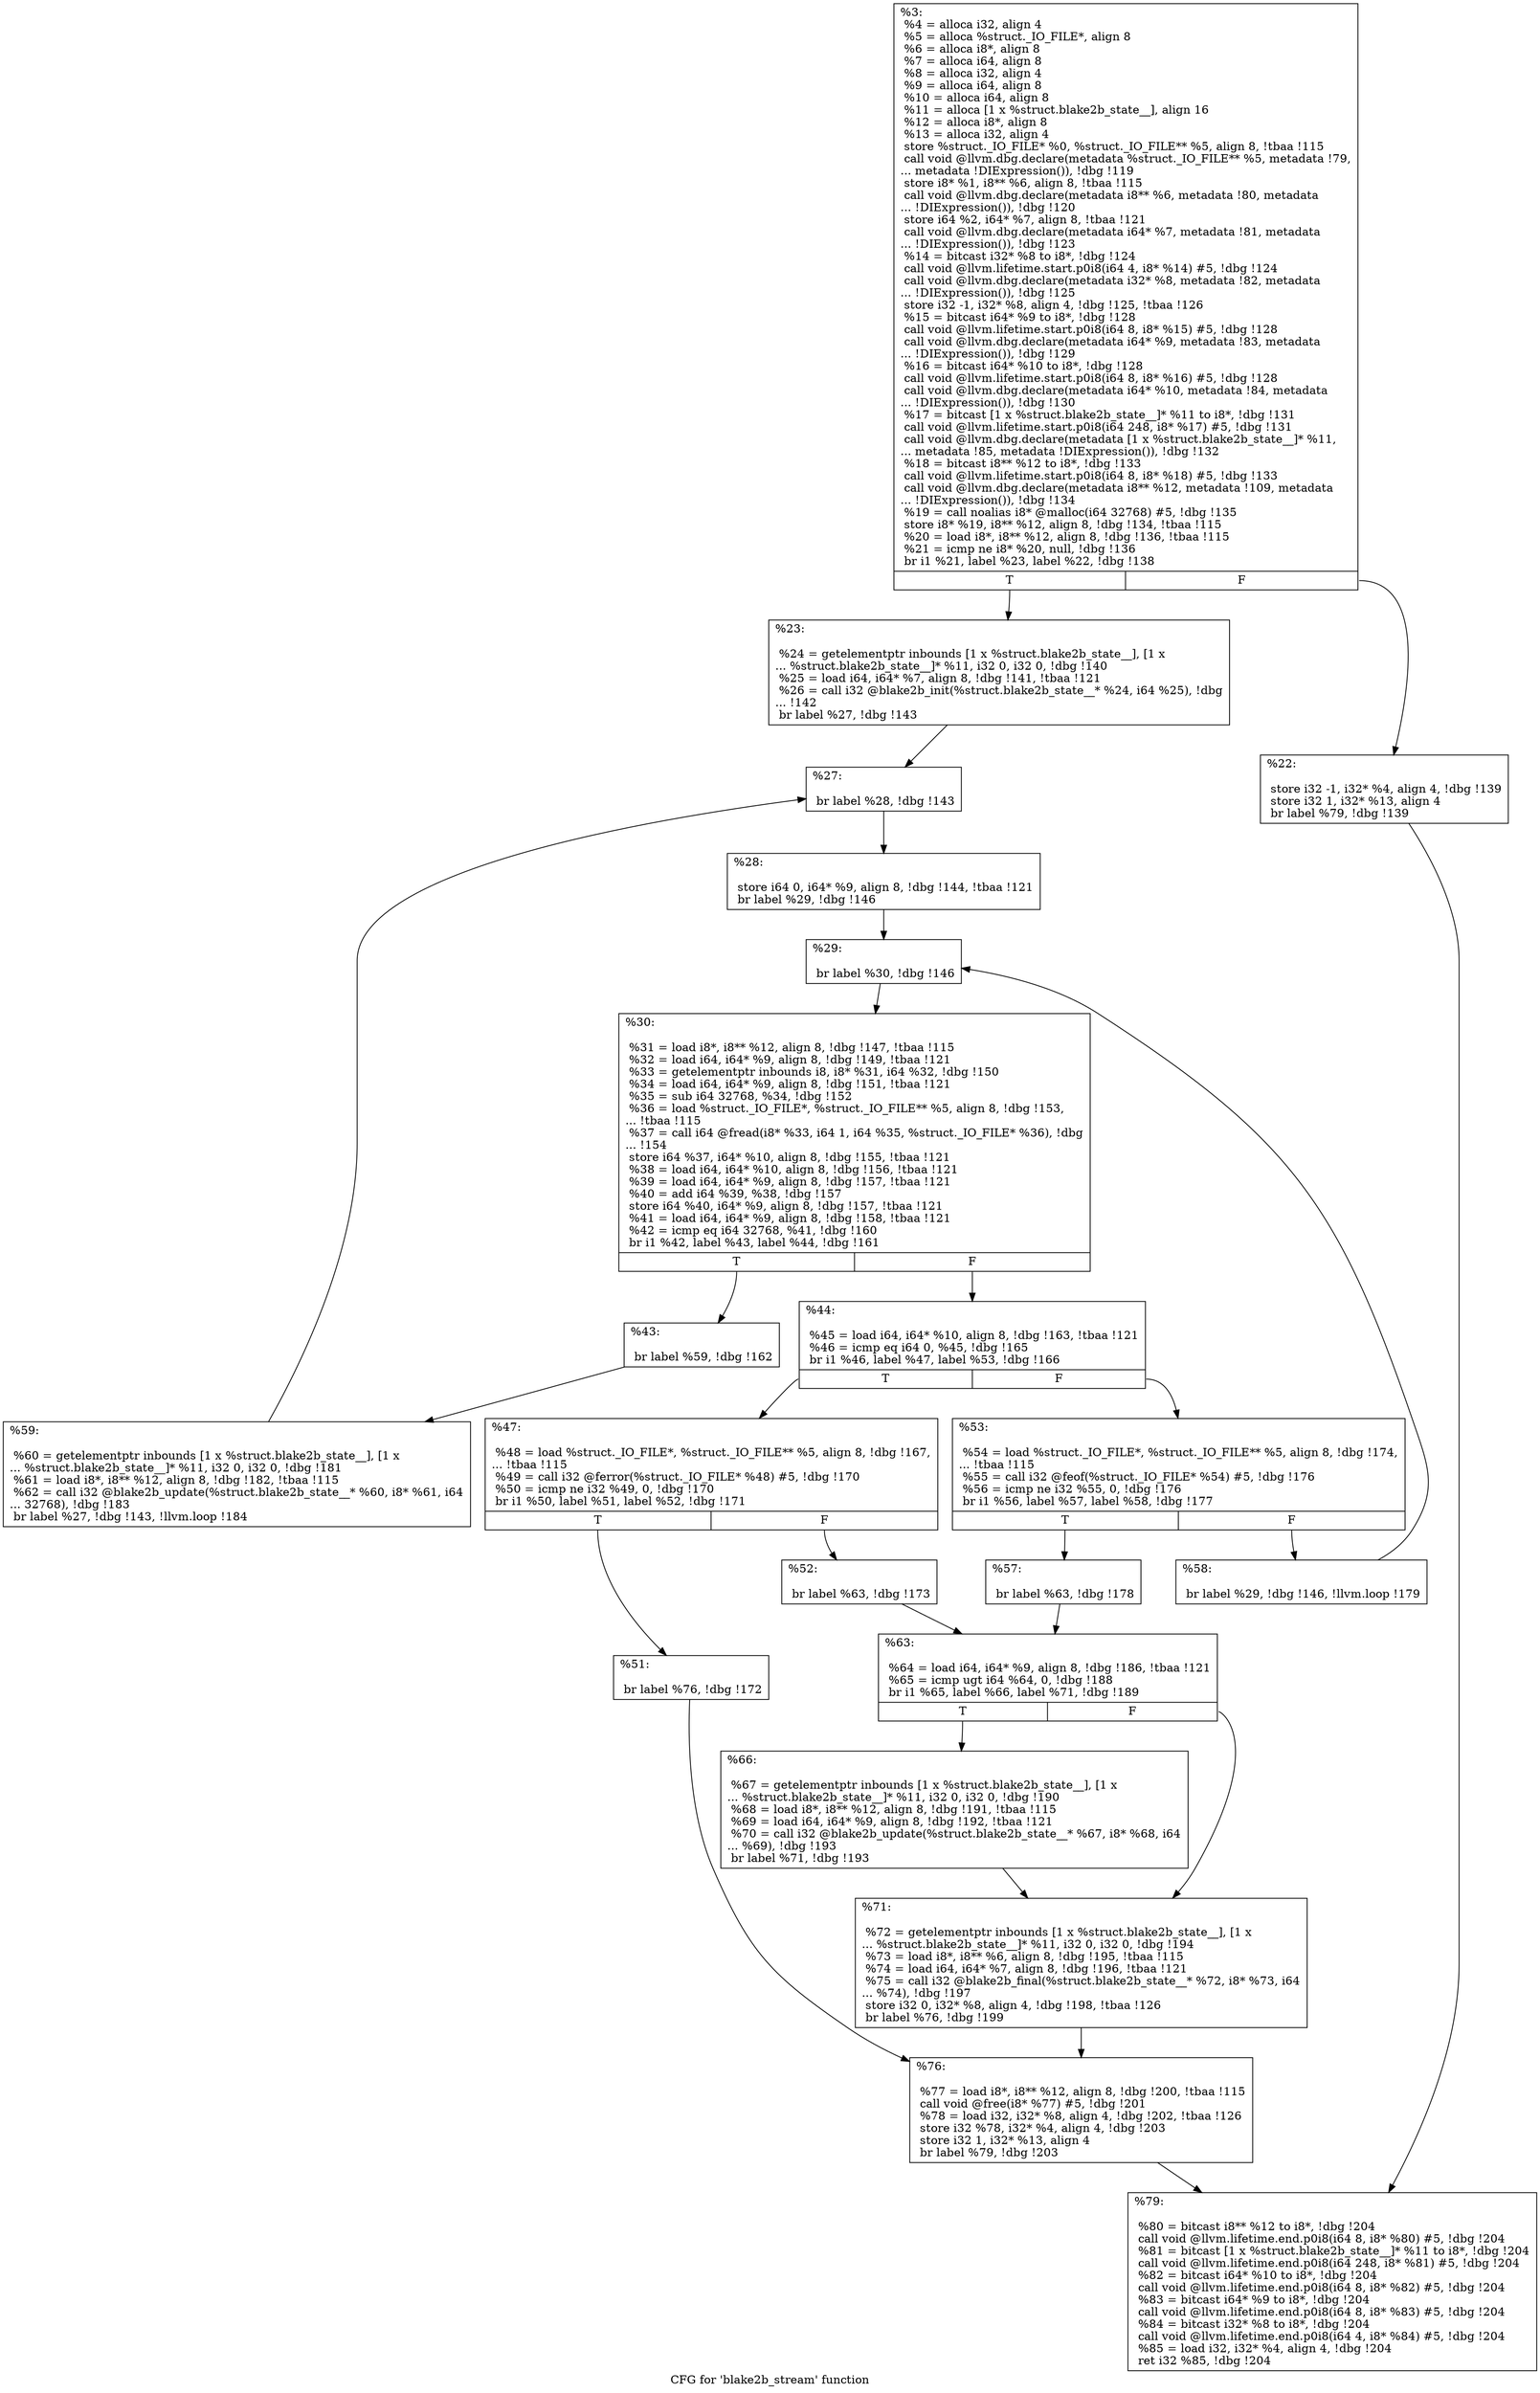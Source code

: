 digraph "CFG for 'blake2b_stream' function" {
	label="CFG for 'blake2b_stream' function";

	Node0x20559f0 [shape=record,label="{%3:\l  %4 = alloca i32, align 4\l  %5 = alloca %struct._IO_FILE*, align 8\l  %6 = alloca i8*, align 8\l  %7 = alloca i64, align 8\l  %8 = alloca i32, align 4\l  %9 = alloca i64, align 8\l  %10 = alloca i64, align 8\l  %11 = alloca [1 x %struct.blake2b_state__], align 16\l  %12 = alloca i8*, align 8\l  %13 = alloca i32, align 4\l  store %struct._IO_FILE* %0, %struct._IO_FILE** %5, align 8, !tbaa !115\l  call void @llvm.dbg.declare(metadata %struct._IO_FILE** %5, metadata !79,\l... metadata !DIExpression()), !dbg !119\l  store i8* %1, i8** %6, align 8, !tbaa !115\l  call void @llvm.dbg.declare(metadata i8** %6, metadata !80, metadata\l... !DIExpression()), !dbg !120\l  store i64 %2, i64* %7, align 8, !tbaa !121\l  call void @llvm.dbg.declare(metadata i64* %7, metadata !81, metadata\l... !DIExpression()), !dbg !123\l  %14 = bitcast i32* %8 to i8*, !dbg !124\l  call void @llvm.lifetime.start.p0i8(i64 4, i8* %14) #5, !dbg !124\l  call void @llvm.dbg.declare(metadata i32* %8, metadata !82, metadata\l... !DIExpression()), !dbg !125\l  store i32 -1, i32* %8, align 4, !dbg !125, !tbaa !126\l  %15 = bitcast i64* %9 to i8*, !dbg !128\l  call void @llvm.lifetime.start.p0i8(i64 8, i8* %15) #5, !dbg !128\l  call void @llvm.dbg.declare(metadata i64* %9, metadata !83, metadata\l... !DIExpression()), !dbg !129\l  %16 = bitcast i64* %10 to i8*, !dbg !128\l  call void @llvm.lifetime.start.p0i8(i64 8, i8* %16) #5, !dbg !128\l  call void @llvm.dbg.declare(metadata i64* %10, metadata !84, metadata\l... !DIExpression()), !dbg !130\l  %17 = bitcast [1 x %struct.blake2b_state__]* %11 to i8*, !dbg !131\l  call void @llvm.lifetime.start.p0i8(i64 248, i8* %17) #5, !dbg !131\l  call void @llvm.dbg.declare(metadata [1 x %struct.blake2b_state__]* %11,\l... metadata !85, metadata !DIExpression()), !dbg !132\l  %18 = bitcast i8** %12 to i8*, !dbg !133\l  call void @llvm.lifetime.start.p0i8(i64 8, i8* %18) #5, !dbg !133\l  call void @llvm.dbg.declare(metadata i8** %12, metadata !109, metadata\l... !DIExpression()), !dbg !134\l  %19 = call noalias i8* @malloc(i64 32768) #5, !dbg !135\l  store i8* %19, i8** %12, align 8, !dbg !134, !tbaa !115\l  %20 = load i8*, i8** %12, align 8, !dbg !136, !tbaa !115\l  %21 = icmp ne i8* %20, null, !dbg !136\l  br i1 %21, label %23, label %22, !dbg !138\l|{<s0>T|<s1>F}}"];
	Node0x20559f0:s0 -> Node0x20600b0;
	Node0x20559f0:s1 -> Node0x2060060;
	Node0x2060060 [shape=record,label="{%22:\l\l  store i32 -1, i32* %4, align 4, !dbg !139\l  store i32 1, i32* %13, align 4\l  br label %79, !dbg !139\l}"];
	Node0x2060060 -> Node0x2060650;
	Node0x20600b0 [shape=record,label="{%23:\l\l  %24 = getelementptr inbounds [1 x %struct.blake2b_state__], [1 x\l... %struct.blake2b_state__]* %11, i32 0, i32 0, !dbg !140\l  %25 = load i64, i64* %7, align 8, !dbg !141, !tbaa !121\l  %26 = call i32 @blake2b_init(%struct.blake2b_state__* %24, i64 %25), !dbg\l... !142\l  br label %27, !dbg !143\l}"];
	Node0x20600b0 -> Node0x2060100;
	Node0x2060100 [shape=record,label="{%27:\l\l  br label %28, !dbg !143\l}"];
	Node0x2060100 -> Node0x2060150;
	Node0x2060150 [shape=record,label="{%28:\l\l  store i64 0, i64* %9, align 8, !dbg !144, !tbaa !121\l  br label %29, !dbg !146\l}"];
	Node0x2060150 -> Node0x20601a0;
	Node0x20601a0 [shape=record,label="{%29:\l\l  br label %30, !dbg !146\l}"];
	Node0x20601a0 -> Node0x20601f0;
	Node0x20601f0 [shape=record,label="{%30:\l\l  %31 = load i8*, i8** %12, align 8, !dbg !147, !tbaa !115\l  %32 = load i64, i64* %9, align 8, !dbg !149, !tbaa !121\l  %33 = getelementptr inbounds i8, i8* %31, i64 %32, !dbg !150\l  %34 = load i64, i64* %9, align 8, !dbg !151, !tbaa !121\l  %35 = sub i64 32768, %34, !dbg !152\l  %36 = load %struct._IO_FILE*, %struct._IO_FILE** %5, align 8, !dbg !153,\l... !tbaa !115\l  %37 = call i64 @fread(i8* %33, i64 1, i64 %35, %struct._IO_FILE* %36), !dbg\l... !154\l  store i64 %37, i64* %10, align 8, !dbg !155, !tbaa !121\l  %38 = load i64, i64* %10, align 8, !dbg !156, !tbaa !121\l  %39 = load i64, i64* %9, align 8, !dbg !157, !tbaa !121\l  %40 = add i64 %39, %38, !dbg !157\l  store i64 %40, i64* %9, align 8, !dbg !157, !tbaa !121\l  %41 = load i64, i64* %9, align 8, !dbg !158, !tbaa !121\l  %42 = icmp eq i64 32768, %41, !dbg !160\l  br i1 %42, label %43, label %44, !dbg !161\l|{<s0>T|<s1>F}}"];
	Node0x20601f0:s0 -> Node0x2060240;
	Node0x20601f0:s1 -> Node0x2060290;
	Node0x2060240 [shape=record,label="{%43:\l\l  br label %59, !dbg !162\l}"];
	Node0x2060240 -> Node0x20604c0;
	Node0x2060290 [shape=record,label="{%44:\l\l  %45 = load i64, i64* %10, align 8, !dbg !163, !tbaa !121\l  %46 = icmp eq i64 0, %45, !dbg !165\l  br i1 %46, label %47, label %53, !dbg !166\l|{<s0>T|<s1>F}}"];
	Node0x2060290:s0 -> Node0x20602e0;
	Node0x2060290:s1 -> Node0x20603d0;
	Node0x20602e0 [shape=record,label="{%47:\l\l  %48 = load %struct._IO_FILE*, %struct._IO_FILE** %5, align 8, !dbg !167,\l... !tbaa !115\l  %49 = call i32 @ferror(%struct._IO_FILE* %48) #5, !dbg !170\l  %50 = icmp ne i32 %49, 0, !dbg !170\l  br i1 %50, label %51, label %52, !dbg !171\l|{<s0>T|<s1>F}}"];
	Node0x20602e0:s0 -> Node0x2060330;
	Node0x20602e0:s1 -> Node0x2060380;
	Node0x2060330 [shape=record,label="{%51:\l\l  br label %76, !dbg !172\l}"];
	Node0x2060330 -> Node0x2060600;
	Node0x2060380 [shape=record,label="{%52:\l\l  br label %63, !dbg !173\l}"];
	Node0x2060380 -> Node0x2060510;
	Node0x20603d0 [shape=record,label="{%53:\l\l  %54 = load %struct._IO_FILE*, %struct._IO_FILE** %5, align 8, !dbg !174,\l... !tbaa !115\l  %55 = call i32 @feof(%struct._IO_FILE* %54) #5, !dbg !176\l  %56 = icmp ne i32 %55, 0, !dbg !176\l  br i1 %56, label %57, label %58, !dbg !177\l|{<s0>T|<s1>F}}"];
	Node0x20603d0:s0 -> Node0x2060420;
	Node0x20603d0:s1 -> Node0x2060470;
	Node0x2060420 [shape=record,label="{%57:\l\l  br label %63, !dbg !178\l}"];
	Node0x2060420 -> Node0x2060510;
	Node0x2060470 [shape=record,label="{%58:\l\l  br label %29, !dbg !146, !llvm.loop !179\l}"];
	Node0x2060470 -> Node0x20601a0;
	Node0x20604c0 [shape=record,label="{%59:\l\l  %60 = getelementptr inbounds [1 x %struct.blake2b_state__], [1 x\l... %struct.blake2b_state__]* %11, i32 0, i32 0, !dbg !181\l  %61 = load i8*, i8** %12, align 8, !dbg !182, !tbaa !115\l  %62 = call i32 @blake2b_update(%struct.blake2b_state__* %60, i8* %61, i64\l... 32768), !dbg !183\l  br label %27, !dbg !143, !llvm.loop !184\l}"];
	Node0x20604c0 -> Node0x2060100;
	Node0x2060510 [shape=record,label="{%63:\l\l  %64 = load i64, i64* %9, align 8, !dbg !186, !tbaa !121\l  %65 = icmp ugt i64 %64, 0, !dbg !188\l  br i1 %65, label %66, label %71, !dbg !189\l|{<s0>T|<s1>F}}"];
	Node0x2060510:s0 -> Node0x2060560;
	Node0x2060510:s1 -> Node0x20605b0;
	Node0x2060560 [shape=record,label="{%66:\l\l  %67 = getelementptr inbounds [1 x %struct.blake2b_state__], [1 x\l... %struct.blake2b_state__]* %11, i32 0, i32 0, !dbg !190\l  %68 = load i8*, i8** %12, align 8, !dbg !191, !tbaa !115\l  %69 = load i64, i64* %9, align 8, !dbg !192, !tbaa !121\l  %70 = call i32 @blake2b_update(%struct.blake2b_state__* %67, i8* %68, i64\l... %69), !dbg !193\l  br label %71, !dbg !193\l}"];
	Node0x2060560 -> Node0x20605b0;
	Node0x20605b0 [shape=record,label="{%71:\l\l  %72 = getelementptr inbounds [1 x %struct.blake2b_state__], [1 x\l... %struct.blake2b_state__]* %11, i32 0, i32 0, !dbg !194\l  %73 = load i8*, i8** %6, align 8, !dbg !195, !tbaa !115\l  %74 = load i64, i64* %7, align 8, !dbg !196, !tbaa !121\l  %75 = call i32 @blake2b_final(%struct.blake2b_state__* %72, i8* %73, i64\l... %74), !dbg !197\l  store i32 0, i32* %8, align 4, !dbg !198, !tbaa !126\l  br label %76, !dbg !199\l}"];
	Node0x20605b0 -> Node0x2060600;
	Node0x2060600 [shape=record,label="{%76:\l\l  %77 = load i8*, i8** %12, align 8, !dbg !200, !tbaa !115\l  call void @free(i8* %77) #5, !dbg !201\l  %78 = load i32, i32* %8, align 4, !dbg !202, !tbaa !126\l  store i32 %78, i32* %4, align 4, !dbg !203\l  store i32 1, i32* %13, align 4\l  br label %79, !dbg !203\l}"];
	Node0x2060600 -> Node0x2060650;
	Node0x2060650 [shape=record,label="{%79:\l\l  %80 = bitcast i8** %12 to i8*, !dbg !204\l  call void @llvm.lifetime.end.p0i8(i64 8, i8* %80) #5, !dbg !204\l  %81 = bitcast [1 x %struct.blake2b_state__]* %11 to i8*, !dbg !204\l  call void @llvm.lifetime.end.p0i8(i64 248, i8* %81) #5, !dbg !204\l  %82 = bitcast i64* %10 to i8*, !dbg !204\l  call void @llvm.lifetime.end.p0i8(i64 8, i8* %82) #5, !dbg !204\l  %83 = bitcast i64* %9 to i8*, !dbg !204\l  call void @llvm.lifetime.end.p0i8(i64 8, i8* %83) #5, !dbg !204\l  %84 = bitcast i32* %8 to i8*, !dbg !204\l  call void @llvm.lifetime.end.p0i8(i64 4, i8* %84) #5, !dbg !204\l  %85 = load i32, i32* %4, align 4, !dbg !204\l  ret i32 %85, !dbg !204\l}"];
}
